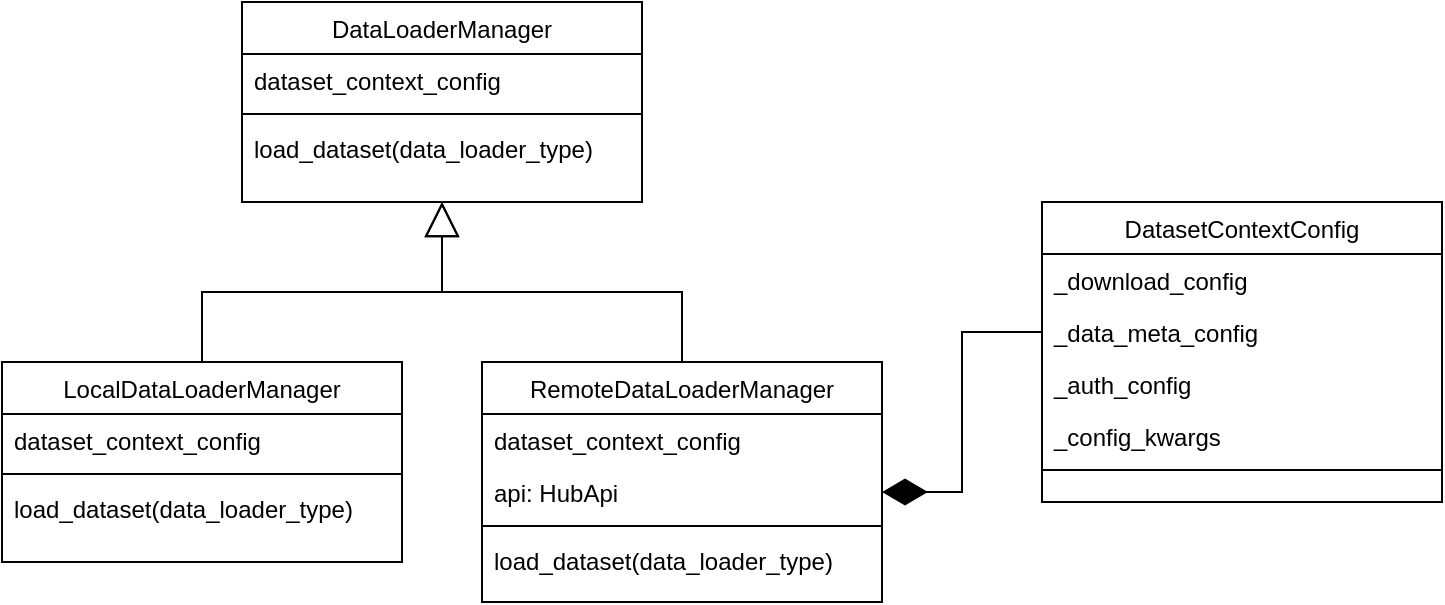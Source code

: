 <mxfile version="21.5.2" type="github" pages="2">
  <diagram id="C5RBs43oDa-KdzZeNtuy" name="v_0.1">
    <mxGraphModel dx="1839" dy="679" grid="1" gridSize="10" guides="1" tooltips="1" connect="1" arrows="1" fold="1" page="1" pageScale="1" pageWidth="827" pageHeight="1169" math="0" shadow="0">
      <root>
        <mxCell id="WIyWlLk6GJQsqaUBKTNV-0" />
        <mxCell id="WIyWlLk6GJQsqaUBKTNV-1" parent="WIyWlLk6GJQsqaUBKTNV-0" />
        <mxCell id="bggW8caEcqMbsjay8aiF-5" value="" style="rounded=0;orthogonalLoop=1;jettySize=auto;html=1;entryX=0.5;entryY=1;entryDx=0;entryDy=0;endArrow=block;endFill=0;endSize=15;startSize=15;exitX=0.5;exitY=0;exitDx=0;exitDy=0;edgeStyle=orthogonalEdgeStyle;" edge="1" parent="WIyWlLk6GJQsqaUBKTNV-1" source="mkIfRLMKfFLiGhOgmDnM-0" target="bggW8caEcqMbsjay8aiF-0">
          <mxGeometry relative="1" as="geometry">
            <mxPoint x="230" y="300" as="targetPoint" />
          </mxGeometry>
        </mxCell>
        <mxCell id="mkIfRLMKfFLiGhOgmDnM-0" value="RemoteDataLoaderManager" style="swimlane;fontStyle=0;align=center;verticalAlign=top;childLayout=stackLayout;horizontal=1;startSize=26;horizontalStack=0;resizeParent=1;resizeLast=0;collapsible=1;marginBottom=0;rounded=0;shadow=0;strokeWidth=1;" vertex="1" parent="WIyWlLk6GJQsqaUBKTNV-1">
          <mxGeometry x="120" y="360" width="200" height="120" as="geometry">
            <mxRectangle x="130" y="380" width="160" height="26" as="alternateBounds" />
          </mxGeometry>
        </mxCell>
        <mxCell id="mkIfRLMKfFLiGhOgmDnM-1" value="dataset_context_config" style="text;align=left;verticalAlign=top;spacingLeft=4;spacingRight=4;overflow=hidden;rotatable=0;points=[[0,0.5],[1,0.5]];portConstraint=eastwest;" vertex="1" parent="mkIfRLMKfFLiGhOgmDnM-0">
          <mxGeometry y="26" width="200" height="26" as="geometry" />
        </mxCell>
        <mxCell id="mkIfRLMKfFLiGhOgmDnM-2" value="api: HubApi" style="text;align=left;verticalAlign=top;spacingLeft=4;spacingRight=4;overflow=hidden;rotatable=0;points=[[0,0.5],[1,0.5]];portConstraint=eastwest;rounded=0;shadow=0;html=0;" vertex="1" parent="mkIfRLMKfFLiGhOgmDnM-0">
          <mxGeometry y="52" width="200" height="26" as="geometry" />
        </mxCell>
        <mxCell id="mkIfRLMKfFLiGhOgmDnM-3" value="" style="line;html=1;strokeWidth=1;align=left;verticalAlign=middle;spacingTop=-1;spacingLeft=3;spacingRight=3;rotatable=0;labelPosition=right;points=[];portConstraint=eastwest;" vertex="1" parent="mkIfRLMKfFLiGhOgmDnM-0">
          <mxGeometry y="78" width="200" height="8" as="geometry" />
        </mxCell>
        <mxCell id="mkIfRLMKfFLiGhOgmDnM-4" value="load_dataset(data_loader_type)" style="text;align=left;verticalAlign=top;spacingLeft=4;spacingRight=4;overflow=hidden;rotatable=0;points=[[0,0.5],[1,0.5]];portConstraint=eastwest;fontStyle=0" vertex="1" parent="mkIfRLMKfFLiGhOgmDnM-0">
          <mxGeometry y="86" width="200" height="26" as="geometry" />
        </mxCell>
        <mxCell id="bggW8caEcqMbsjay8aiF-0" value="DataLoaderManager" style="swimlane;fontStyle=0;align=center;verticalAlign=top;childLayout=stackLayout;horizontal=1;startSize=26;horizontalStack=0;resizeParent=1;resizeLast=0;collapsible=1;marginBottom=0;rounded=0;shadow=0;strokeWidth=1;" vertex="1" parent="WIyWlLk6GJQsqaUBKTNV-1">
          <mxGeometry y="180" width="200" height="100" as="geometry">
            <mxRectangle x="130" y="380" width="160" height="26" as="alternateBounds" />
          </mxGeometry>
        </mxCell>
        <mxCell id="bggW8caEcqMbsjay8aiF-1" value="dataset_context_config" style="text;align=left;verticalAlign=top;spacingLeft=4;spacingRight=4;overflow=hidden;rotatable=0;points=[[0,0.5],[1,0.5]];portConstraint=eastwest;" vertex="1" parent="bggW8caEcqMbsjay8aiF-0">
          <mxGeometry y="26" width="200" height="26" as="geometry" />
        </mxCell>
        <mxCell id="bggW8caEcqMbsjay8aiF-3" value="" style="line;html=1;strokeWidth=1;align=left;verticalAlign=middle;spacingTop=-1;spacingLeft=3;spacingRight=3;rotatable=0;labelPosition=right;points=[];portConstraint=eastwest;" vertex="1" parent="bggW8caEcqMbsjay8aiF-0">
          <mxGeometry y="52" width="200" height="8" as="geometry" />
        </mxCell>
        <mxCell id="bggW8caEcqMbsjay8aiF-4" value="load_dataset(data_loader_type)" style="text;align=left;verticalAlign=top;spacingLeft=4;spacingRight=4;overflow=hidden;rotatable=0;points=[[0,0.5],[1,0.5]];portConstraint=eastwest;fontStyle=0" vertex="1" parent="bggW8caEcqMbsjay8aiF-0">
          <mxGeometry y="60" width="200" height="26" as="geometry" />
        </mxCell>
        <mxCell id="tjKZMXYK2fLk1N85MihW-0" value="LocalDataLoaderManager" style="swimlane;fontStyle=0;align=center;verticalAlign=top;childLayout=stackLayout;horizontal=1;startSize=26;horizontalStack=0;resizeParent=1;resizeLast=0;collapsible=1;marginBottom=0;rounded=0;shadow=0;strokeWidth=1;" vertex="1" parent="WIyWlLk6GJQsqaUBKTNV-1">
          <mxGeometry x="-120" y="360" width="200" height="100" as="geometry">
            <mxRectangle x="130" y="380" width="160" height="26" as="alternateBounds" />
          </mxGeometry>
        </mxCell>
        <mxCell id="tjKZMXYK2fLk1N85MihW-1" value="dataset_context_config" style="text;align=left;verticalAlign=top;spacingLeft=4;spacingRight=4;overflow=hidden;rotatable=0;points=[[0,0.5],[1,0.5]];portConstraint=eastwest;" vertex="1" parent="tjKZMXYK2fLk1N85MihW-0">
          <mxGeometry y="26" width="200" height="26" as="geometry" />
        </mxCell>
        <mxCell id="tjKZMXYK2fLk1N85MihW-3" value="" style="line;html=1;strokeWidth=1;align=left;verticalAlign=middle;spacingTop=-1;spacingLeft=3;spacingRight=3;rotatable=0;labelPosition=right;points=[];portConstraint=eastwest;" vertex="1" parent="tjKZMXYK2fLk1N85MihW-0">
          <mxGeometry y="52" width="200" height="8" as="geometry" />
        </mxCell>
        <mxCell id="tjKZMXYK2fLk1N85MihW-4" value="load_dataset(data_loader_type)" style="text;align=left;verticalAlign=top;spacingLeft=4;spacingRight=4;overflow=hidden;rotatable=0;points=[[0,0.5],[1,0.5]];portConstraint=eastwest;fontStyle=0" vertex="1" parent="tjKZMXYK2fLk1N85MihW-0">
          <mxGeometry y="60" width="200" height="26" as="geometry" />
        </mxCell>
        <mxCell id="tjKZMXYK2fLk1N85MihW-5" value="" style="rounded=0;orthogonalLoop=1;jettySize=auto;html=1;endArrow=block;endFill=0;endSize=15;startSize=15;exitX=0.5;exitY=0;exitDx=0;exitDy=0;entryX=0.5;entryY=1;entryDx=0;entryDy=0;edgeStyle=orthogonalEdgeStyle;" edge="1" parent="WIyWlLk6GJQsqaUBKTNV-1" source="tjKZMXYK2fLk1N85MihW-0" target="bggW8caEcqMbsjay8aiF-0">
          <mxGeometry relative="1" as="geometry">
            <mxPoint x="230" y="370" as="sourcePoint" />
            <mxPoint x="210" y="280" as="targetPoint" />
          </mxGeometry>
        </mxCell>
        <mxCell id="tjKZMXYK2fLk1N85MihW-6" value="DatasetContextConfig" style="swimlane;fontStyle=0;align=center;verticalAlign=top;childLayout=stackLayout;horizontal=1;startSize=26;horizontalStack=0;resizeParent=1;resizeLast=0;collapsible=1;marginBottom=0;rounded=0;shadow=0;strokeWidth=1;" vertex="1" parent="WIyWlLk6GJQsqaUBKTNV-1">
          <mxGeometry x="400" y="280" width="200" height="150" as="geometry">
            <mxRectangle x="130" y="380" width="160" height="26" as="alternateBounds" />
          </mxGeometry>
        </mxCell>
        <mxCell id="tjKZMXYK2fLk1N85MihW-7" value="_download_config" style="text;align=left;verticalAlign=top;spacingLeft=4;spacingRight=4;overflow=hidden;rotatable=0;points=[[0,0.5],[1,0.5]];portConstraint=eastwest;" vertex="1" parent="tjKZMXYK2fLk1N85MihW-6">
          <mxGeometry y="26" width="200" height="26" as="geometry" />
        </mxCell>
        <mxCell id="tjKZMXYK2fLk1N85MihW-8" value="_data_meta_config" style="text;align=left;verticalAlign=top;spacingLeft=4;spacingRight=4;overflow=hidden;rotatable=0;points=[[0,0.5],[1,0.5]];portConstraint=eastwest;rounded=0;shadow=0;html=0;" vertex="1" parent="tjKZMXYK2fLk1N85MihW-6">
          <mxGeometry y="52" width="200" height="26" as="geometry" />
        </mxCell>
        <mxCell id="tjKZMXYK2fLk1N85MihW-13" value="_auth_config" style="text;align=left;verticalAlign=top;spacingLeft=4;spacingRight=4;overflow=hidden;rotatable=0;points=[[0,0.5],[1,0.5]];portConstraint=eastwest;rounded=0;shadow=0;html=0;" vertex="1" parent="tjKZMXYK2fLk1N85MihW-6">
          <mxGeometry y="78" width="200" height="26" as="geometry" />
        </mxCell>
        <mxCell id="tjKZMXYK2fLk1N85MihW-14" value="_config_kwargs" style="text;align=left;verticalAlign=top;spacingLeft=4;spacingRight=4;overflow=hidden;rotatable=0;points=[[0,0.5],[1,0.5]];portConstraint=eastwest;rounded=0;shadow=0;html=0;" vertex="1" parent="tjKZMXYK2fLk1N85MihW-6">
          <mxGeometry y="104" width="200" height="26" as="geometry" />
        </mxCell>
        <mxCell id="tjKZMXYK2fLk1N85MihW-9" value="" style="line;html=1;strokeWidth=1;align=left;verticalAlign=middle;spacingTop=-1;spacingLeft=3;spacingRight=3;rotatable=0;labelPosition=right;points=[];portConstraint=eastwest;" vertex="1" parent="tjKZMXYK2fLk1N85MihW-6">
          <mxGeometry y="130" width="200" height="8" as="geometry" />
        </mxCell>
        <mxCell id="tjKZMXYK2fLk1N85MihW-11" value="" style="rounded=0;orthogonalLoop=1;jettySize=auto;html=1;entryX=1;entryY=0.5;entryDx=0;entryDy=0;endArrow=diamondThin;endFill=1;endSize=20;startSize=20;exitX=0;exitY=0.5;exitDx=0;exitDy=0;edgeStyle=orthogonalEdgeStyle;" edge="1" parent="WIyWlLk6GJQsqaUBKTNV-1" source="tjKZMXYK2fLk1N85MihW-8" target="mkIfRLMKfFLiGhOgmDnM-2">
          <mxGeometry relative="1" as="geometry">
            <mxPoint x="230" y="370" as="sourcePoint" />
            <mxPoint x="110" y="290" as="targetPoint" />
            <Array as="points">
              <mxPoint x="360" y="345" />
              <mxPoint x="360" y="425" />
            </Array>
          </mxGeometry>
        </mxCell>
      </root>
    </mxGraphModel>
  </diagram>
  <diagram id="YephYANBv8AwVeuibEls" name="demo">
    <mxGraphModel dx="1012" dy="679" grid="1" gridSize="10" guides="1" tooltips="1" connect="1" arrows="1" fold="1" page="1" pageScale="1" pageWidth="827" pageHeight="1169" math="0" shadow="0">
      <root>
        <mxCell id="0" />
        <mxCell id="1" parent="0" />
        <mxCell id="u9p4KUIXh91cp5A50ya_-1" value="Person" style="swimlane;fontStyle=2;align=center;verticalAlign=top;childLayout=stackLayout;horizontal=1;startSize=26;horizontalStack=0;resizeParent=1;resizeLast=0;collapsible=1;marginBottom=0;rounded=0;shadow=0;strokeWidth=1;" vertex="1" parent="1">
          <mxGeometry x="220" y="120" width="160" height="138" as="geometry">
            <mxRectangle x="230" y="140" width="160" height="26" as="alternateBounds" />
          </mxGeometry>
        </mxCell>
        <mxCell id="u9p4KUIXh91cp5A50ya_-2" value="Name" style="text;align=left;verticalAlign=top;spacingLeft=4;spacingRight=4;overflow=hidden;rotatable=0;points=[[0,0.5],[1,0.5]];portConstraint=eastwest;" vertex="1" parent="u9p4KUIXh91cp5A50ya_-1">
          <mxGeometry y="26" width="160" height="26" as="geometry" />
        </mxCell>
        <mxCell id="u9p4KUIXh91cp5A50ya_-3" value="Phone Number" style="text;align=left;verticalAlign=top;spacingLeft=4;spacingRight=4;overflow=hidden;rotatable=0;points=[[0,0.5],[1,0.5]];portConstraint=eastwest;rounded=0;shadow=0;html=0;" vertex="1" parent="u9p4KUIXh91cp5A50ya_-1">
          <mxGeometry y="52" width="160" height="26" as="geometry" />
        </mxCell>
        <mxCell id="u9p4KUIXh91cp5A50ya_-4" value="Email Address" style="text;align=left;verticalAlign=top;spacingLeft=4;spacingRight=4;overflow=hidden;rotatable=0;points=[[0,0.5],[1,0.5]];portConstraint=eastwest;rounded=0;shadow=0;html=0;" vertex="1" parent="u9p4KUIXh91cp5A50ya_-1">
          <mxGeometry y="78" width="160" height="26" as="geometry" />
        </mxCell>
        <mxCell id="u9p4KUIXh91cp5A50ya_-5" value="" style="line;html=1;strokeWidth=1;align=left;verticalAlign=middle;spacingTop=-1;spacingLeft=3;spacingRight=3;rotatable=0;labelPosition=right;points=[];portConstraint=eastwest;" vertex="1" parent="u9p4KUIXh91cp5A50ya_-1">
          <mxGeometry y="104" width="160" height="8" as="geometry" />
        </mxCell>
        <mxCell id="u9p4KUIXh91cp5A50ya_-6" value="Purchase Parking Pass" style="text;align=left;verticalAlign=top;spacingLeft=4;spacingRight=4;overflow=hidden;rotatable=0;points=[[0,0.5],[1,0.5]];portConstraint=eastwest;" vertex="1" parent="u9p4KUIXh91cp5A50ya_-1">
          <mxGeometry y="112" width="160" height="26" as="geometry" />
        </mxCell>
        <mxCell id="u9p4KUIXh91cp5A50ya_-7" value="Student" style="swimlane;fontStyle=0;align=center;verticalAlign=top;childLayout=stackLayout;horizontal=1;startSize=26;horizontalStack=0;resizeParent=1;resizeLast=0;collapsible=1;marginBottom=0;rounded=0;shadow=0;strokeWidth=1;" vertex="1" parent="1">
          <mxGeometry x="120" y="360" width="160" height="138" as="geometry">
            <mxRectangle x="130" y="380" width="160" height="26" as="alternateBounds" />
          </mxGeometry>
        </mxCell>
        <mxCell id="u9p4KUIXh91cp5A50ya_-8" value="Student Number" style="text;align=left;verticalAlign=top;spacingLeft=4;spacingRight=4;overflow=hidden;rotatable=0;points=[[0,0.5],[1,0.5]];portConstraint=eastwest;" vertex="1" parent="u9p4KUIXh91cp5A50ya_-7">
          <mxGeometry y="26" width="160" height="26" as="geometry" />
        </mxCell>
        <mxCell id="u9p4KUIXh91cp5A50ya_-9" value="Average Mark" style="text;align=left;verticalAlign=top;spacingLeft=4;spacingRight=4;overflow=hidden;rotatable=0;points=[[0,0.5],[1,0.5]];portConstraint=eastwest;rounded=0;shadow=0;html=0;" vertex="1" parent="u9p4KUIXh91cp5A50ya_-7">
          <mxGeometry y="52" width="160" height="26" as="geometry" />
        </mxCell>
        <mxCell id="u9p4KUIXh91cp5A50ya_-10" value="" style="line;html=1;strokeWidth=1;align=left;verticalAlign=middle;spacingTop=-1;spacingLeft=3;spacingRight=3;rotatable=0;labelPosition=right;points=[];portConstraint=eastwest;" vertex="1" parent="u9p4KUIXh91cp5A50ya_-7">
          <mxGeometry y="78" width="160" height="8" as="geometry" />
        </mxCell>
        <mxCell id="u9p4KUIXh91cp5A50ya_-11" value="Is Eligible To Enroll" style="text;align=left;verticalAlign=top;spacingLeft=4;spacingRight=4;overflow=hidden;rotatable=0;points=[[0,0.5],[1,0.5]];portConstraint=eastwest;fontStyle=4" vertex="1" parent="u9p4KUIXh91cp5A50ya_-7">
          <mxGeometry y="86" width="160" height="26" as="geometry" />
        </mxCell>
        <mxCell id="u9p4KUIXh91cp5A50ya_-12" value="Get Seminars Taken" style="text;align=left;verticalAlign=top;spacingLeft=4;spacingRight=4;overflow=hidden;rotatable=0;points=[[0,0.5],[1,0.5]];portConstraint=eastwest;" vertex="1" parent="u9p4KUIXh91cp5A50ya_-7">
          <mxGeometry y="112" width="160" height="26" as="geometry" />
        </mxCell>
        <mxCell id="u9p4KUIXh91cp5A50ya_-13" value="" style="endArrow=block;endSize=10;endFill=0;shadow=0;strokeWidth=1;rounded=0;edgeStyle=elbowEdgeStyle;elbow=vertical;" edge="1" parent="1" source="u9p4KUIXh91cp5A50ya_-7" target="u9p4KUIXh91cp5A50ya_-1">
          <mxGeometry width="160" relative="1" as="geometry">
            <mxPoint x="200" y="203" as="sourcePoint" />
            <mxPoint x="200" y="203" as="targetPoint" />
          </mxGeometry>
        </mxCell>
        <mxCell id="u9p4KUIXh91cp5A50ya_-14" value="Professor" style="swimlane;fontStyle=0;align=center;verticalAlign=top;childLayout=stackLayout;horizontal=1;startSize=26;horizontalStack=0;resizeParent=1;resizeLast=0;collapsible=1;marginBottom=0;rounded=0;shadow=0;strokeWidth=1;" vertex="1" parent="1">
          <mxGeometry x="330" y="360" width="160" height="70" as="geometry">
            <mxRectangle x="340" y="380" width="170" height="26" as="alternateBounds" />
          </mxGeometry>
        </mxCell>
        <mxCell id="u9p4KUIXh91cp5A50ya_-15" value="Salary" style="text;align=left;verticalAlign=top;spacingLeft=4;spacingRight=4;overflow=hidden;rotatable=0;points=[[0,0.5],[1,0.5]];portConstraint=eastwest;" vertex="1" parent="u9p4KUIXh91cp5A50ya_-14">
          <mxGeometry y="26" width="160" height="26" as="geometry" />
        </mxCell>
        <mxCell id="u9p4KUIXh91cp5A50ya_-16" value="" style="line;html=1;strokeWidth=1;align=left;verticalAlign=middle;spacingTop=-1;spacingLeft=3;spacingRight=3;rotatable=0;labelPosition=right;points=[];portConstraint=eastwest;" vertex="1" parent="u9p4KUIXh91cp5A50ya_-14">
          <mxGeometry y="52" width="160" height="8" as="geometry" />
        </mxCell>
        <mxCell id="u9p4KUIXh91cp5A50ya_-17" value="" style="endArrow=block;endSize=10;endFill=0;shadow=0;strokeWidth=1;rounded=0;edgeStyle=elbowEdgeStyle;elbow=vertical;" edge="1" parent="1" source="u9p4KUIXh91cp5A50ya_-14">
          <mxGeometry width="160" relative="1" as="geometry">
            <mxPoint x="210" y="373" as="sourcePoint" />
            <mxPoint x="300" y="258" as="targetPoint" />
          </mxGeometry>
        </mxCell>
        <mxCell id="u9p4KUIXh91cp5A50ya_-18" value="Address" style="swimlane;fontStyle=0;align=center;verticalAlign=top;childLayout=stackLayout;horizontal=1;startSize=26;horizontalStack=0;resizeParent=1;resizeLast=0;collapsible=1;marginBottom=0;rounded=0;shadow=0;strokeWidth=1;" vertex="1" parent="1">
          <mxGeometry x="508" y="120" width="160" height="216" as="geometry">
            <mxRectangle x="550" y="140" width="160" height="26" as="alternateBounds" />
          </mxGeometry>
        </mxCell>
        <mxCell id="u9p4KUIXh91cp5A50ya_-19" value="Street" style="text;align=left;verticalAlign=top;spacingLeft=4;spacingRight=4;overflow=hidden;rotatable=0;points=[[0,0.5],[1,0.5]];portConstraint=eastwest;" vertex="1" parent="u9p4KUIXh91cp5A50ya_-18">
          <mxGeometry y="26" width="160" height="26" as="geometry" />
        </mxCell>
        <mxCell id="u9p4KUIXh91cp5A50ya_-20" value="City" style="text;align=left;verticalAlign=top;spacingLeft=4;spacingRight=4;overflow=hidden;rotatable=0;points=[[0,0.5],[1,0.5]];portConstraint=eastwest;rounded=0;shadow=0;html=0;" vertex="1" parent="u9p4KUIXh91cp5A50ya_-18">
          <mxGeometry y="52" width="160" height="26" as="geometry" />
        </mxCell>
        <mxCell id="u9p4KUIXh91cp5A50ya_-21" value="State" style="text;align=left;verticalAlign=top;spacingLeft=4;spacingRight=4;overflow=hidden;rotatable=0;points=[[0,0.5],[1,0.5]];portConstraint=eastwest;rounded=0;shadow=0;html=0;" vertex="1" parent="u9p4KUIXh91cp5A50ya_-18">
          <mxGeometry y="78" width="160" height="26" as="geometry" />
        </mxCell>
        <mxCell id="u9p4KUIXh91cp5A50ya_-22" value="Postal Code" style="text;align=left;verticalAlign=top;spacingLeft=4;spacingRight=4;overflow=hidden;rotatable=0;points=[[0,0.5],[1,0.5]];portConstraint=eastwest;rounded=0;shadow=0;html=0;" vertex="1" parent="u9p4KUIXh91cp5A50ya_-18">
          <mxGeometry y="104" width="160" height="26" as="geometry" />
        </mxCell>
        <mxCell id="u9p4KUIXh91cp5A50ya_-23" value="Country" style="text;align=left;verticalAlign=top;spacingLeft=4;spacingRight=4;overflow=hidden;rotatable=0;points=[[0,0.5],[1,0.5]];portConstraint=eastwest;rounded=0;shadow=0;html=0;" vertex="1" parent="u9p4KUIXh91cp5A50ya_-18">
          <mxGeometry y="130" width="160" height="26" as="geometry" />
        </mxCell>
        <mxCell id="u9p4KUIXh91cp5A50ya_-24" value="" style="line;html=1;strokeWidth=1;align=left;verticalAlign=middle;spacingTop=-1;spacingLeft=3;spacingRight=3;rotatable=0;labelPosition=right;points=[];portConstraint=eastwest;" vertex="1" parent="u9p4KUIXh91cp5A50ya_-18">
          <mxGeometry y="156" width="160" height="8" as="geometry" />
        </mxCell>
        <mxCell id="u9p4KUIXh91cp5A50ya_-25" value="Validate" style="text;align=left;verticalAlign=top;spacingLeft=4;spacingRight=4;overflow=hidden;rotatable=0;points=[[0,0.5],[1,0.5]];portConstraint=eastwest;" vertex="1" parent="u9p4KUIXh91cp5A50ya_-18">
          <mxGeometry y="164" width="160" height="26" as="geometry" />
        </mxCell>
        <mxCell id="u9p4KUIXh91cp5A50ya_-26" value="Output As Label" style="text;align=left;verticalAlign=top;spacingLeft=4;spacingRight=4;overflow=hidden;rotatable=0;points=[[0,0.5],[1,0.5]];portConstraint=eastwest;" vertex="1" parent="u9p4KUIXh91cp5A50ya_-18">
          <mxGeometry y="190" width="160" height="26" as="geometry" />
        </mxCell>
        <mxCell id="u9p4KUIXh91cp5A50ya_-27" value="" style="endArrow=open;shadow=0;strokeWidth=1;rounded=0;endFill=1;edgeStyle=elbowEdgeStyle;elbow=vertical;" edge="1" parent="1" source="u9p4KUIXh91cp5A50ya_-1" target="u9p4KUIXh91cp5A50ya_-18">
          <mxGeometry x="0.5" y="41" relative="1" as="geometry">
            <mxPoint x="380" y="192" as="sourcePoint" />
            <mxPoint x="540" y="192" as="targetPoint" />
            <mxPoint x="-40" y="32" as="offset" />
          </mxGeometry>
        </mxCell>
        <mxCell id="u9p4KUIXh91cp5A50ya_-28" value="0..1" style="resizable=0;align=left;verticalAlign=bottom;labelBackgroundColor=none;fontSize=12;" connectable="0" vertex="1" parent="u9p4KUIXh91cp5A50ya_-27">
          <mxGeometry x="-1" relative="1" as="geometry">
            <mxPoint y="4" as="offset" />
          </mxGeometry>
        </mxCell>
        <mxCell id="u9p4KUIXh91cp5A50ya_-29" value="1" style="resizable=0;align=right;verticalAlign=bottom;labelBackgroundColor=none;fontSize=12;" connectable="0" vertex="1" parent="u9p4KUIXh91cp5A50ya_-27">
          <mxGeometry x="1" relative="1" as="geometry">
            <mxPoint x="-7" y="4" as="offset" />
          </mxGeometry>
        </mxCell>
        <mxCell id="u9p4KUIXh91cp5A50ya_-30" value="lives at" style="text;html=1;resizable=0;points=[];;align=center;verticalAlign=middle;labelBackgroundColor=none;rounded=0;shadow=0;strokeWidth=1;fontSize=12;" vertex="1" connectable="0" parent="u9p4KUIXh91cp5A50ya_-27">
          <mxGeometry x="0.5" y="49" relative="1" as="geometry">
            <mxPoint x="-38" y="40" as="offset" />
          </mxGeometry>
        </mxCell>
      </root>
    </mxGraphModel>
  </diagram>
</mxfile>
